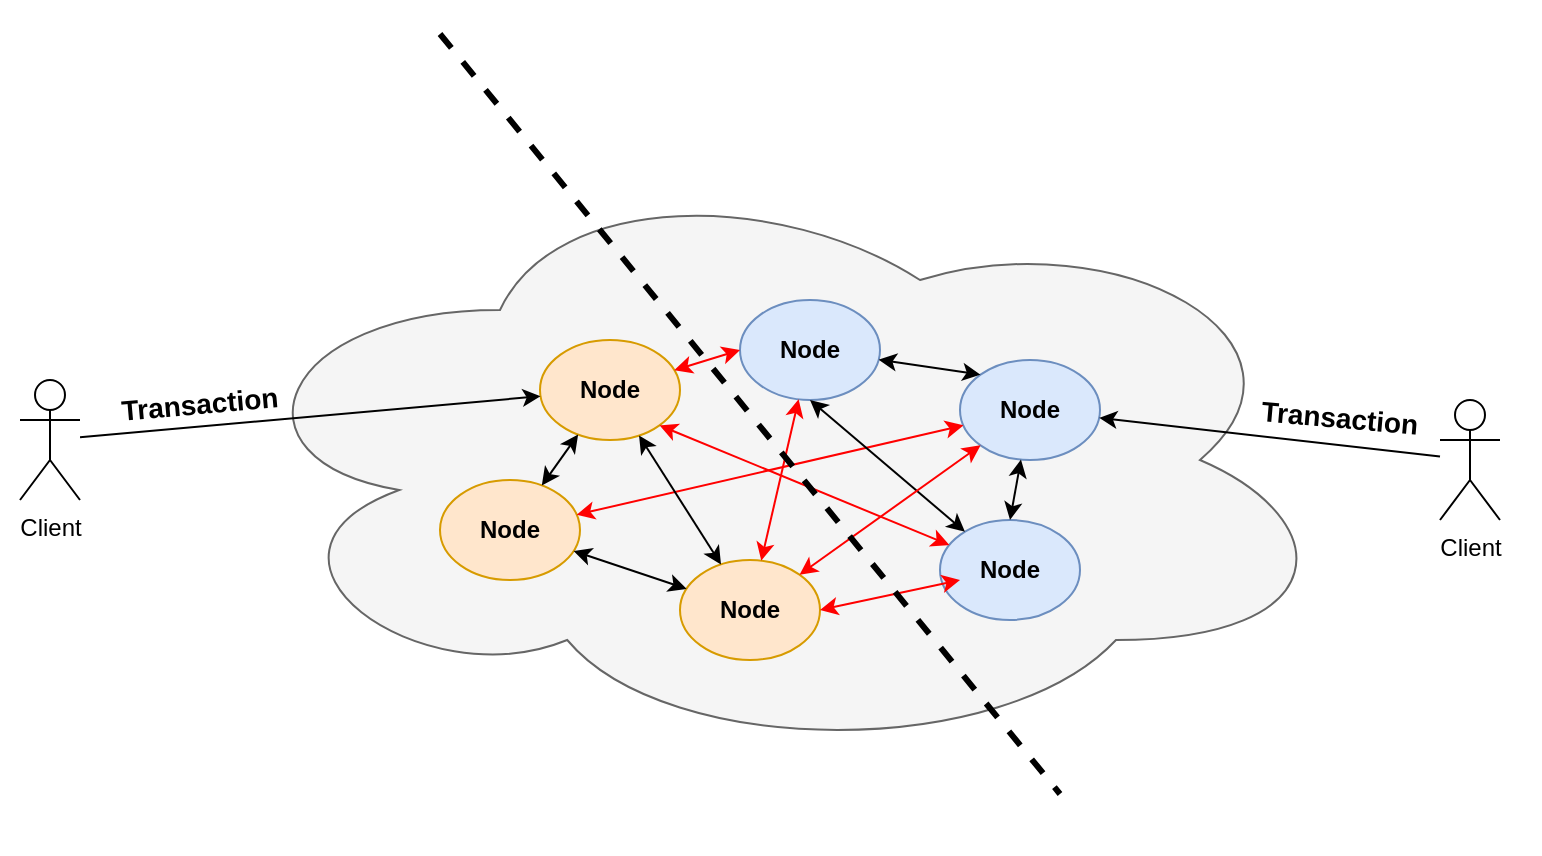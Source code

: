<mxfile version="19.0.2" type="device"><diagram id="w_VJUQS3JbPrciJHgT8m" name="Page-1"><mxGraphModel dx="1088" dy="1011" grid="1" gridSize="10" guides="1" tooltips="1" connect="1" arrows="1" fold="1" page="1" pageScale="1" pageWidth="850" pageHeight="1100" math="0" shadow="0"><root><mxCell id="0"/><mxCell id="1" parent="0"/><mxCell id="El8OqodBJN-iHn2UIUto-3" value="" style="rounded=0;whiteSpace=wrap;html=1;fontSize=14;strokeColor=none;" parent="1" vertex="1"><mxGeometry x="50" y="93" width="770" height="427" as="geometry"/></mxCell><mxCell id="El8OqodBJN-iHn2UIUto-4" value="Client" style="shape=umlActor;verticalLabelPosition=bottom;verticalAlign=top;html=1;outlineConnect=0;" parent="1" vertex="1"><mxGeometry x="60" y="283" width="30" height="60" as="geometry"/></mxCell><mxCell id="El8OqodBJN-iHn2UIUto-5" value="" style="ellipse;shape=cloud;whiteSpace=wrap;html=1;fillColor=#f5f5f5;strokeColor=#666666;fontColor=#333333;" parent="1" vertex="1"><mxGeometry x="160" y="173" width="560" height="300" as="geometry"/></mxCell><mxCell id="El8OqodBJN-iHn2UIUto-6" value="Node" style="ellipse;whiteSpace=wrap;html=1;fillColor=#ffe6cc;strokeColor=#d79b00;fontStyle=1" parent="1" vertex="1"><mxGeometry x="390" y="373" width="70" height="50" as="geometry"/></mxCell><mxCell id="El8OqodBJN-iHn2UIUto-7" value="Node" style="ellipse;whiteSpace=wrap;html=1;fillColor=#dae8fc;strokeColor=#6c8ebf;fontStyle=1" parent="1" vertex="1"><mxGeometry x="420" y="243" width="70" height="50" as="geometry"/></mxCell><mxCell id="El8OqodBJN-iHn2UIUto-8" value="Node" style="ellipse;whiteSpace=wrap;html=1;fillColor=#ffe6cc;strokeColor=#d79b00;fontStyle=1" parent="1" vertex="1"><mxGeometry x="320" y="263" width="70" height="50" as="geometry"/></mxCell><mxCell id="El8OqodBJN-iHn2UIUto-9" value="Node" style="ellipse;whiteSpace=wrap;html=1;fillColor=#ffe6cc;strokeColor=#d79b00;fontStyle=1" parent="1" vertex="1"><mxGeometry x="270" y="333" width="70" height="50" as="geometry"/></mxCell><mxCell id="El8OqodBJN-iHn2UIUto-10" value="Node" style="ellipse;whiteSpace=wrap;html=1;fillColor=#dae8fc;strokeColor=#6c8ebf;fontStyle=1" parent="1" vertex="1"><mxGeometry x="530" y="273" width="70" height="50" as="geometry"/></mxCell><mxCell id="El8OqodBJN-iHn2UIUto-11" value="Node" style="ellipse;whiteSpace=wrap;html=1;fillColor=#dae8fc;strokeColor=#6c8ebf;fontStyle=1" parent="1" vertex="1"><mxGeometry x="520" y="353" width="70" height="50" as="geometry"/></mxCell><mxCell id="El8OqodBJN-iHn2UIUto-12" value="" style="endArrow=classic;startArrow=classic;html=1;rounded=1;" parent="1" source="El8OqodBJN-iHn2UIUto-9" target="El8OqodBJN-iHn2UIUto-6" edge="1"><mxGeometry width="50" height="50" relative="1" as="geometry"><mxPoint x="370" y="533" as="sourcePoint"/><mxPoint x="420" y="483" as="targetPoint"/></mxGeometry></mxCell><mxCell id="El8OqodBJN-iHn2UIUto-13" value="" style="endArrow=classic;startArrow=classic;html=1;rounded=1;strokeColor=#FF0000;" parent="1" source="El8OqodBJN-iHn2UIUto-9" target="El8OqodBJN-iHn2UIUto-10" edge="1"><mxGeometry width="50" height="50" relative="1" as="geometry"><mxPoint x="320" y="333" as="sourcePoint"/><mxPoint x="370" y="283" as="targetPoint"/></mxGeometry></mxCell><mxCell id="El8OqodBJN-iHn2UIUto-14" value="" style="endArrow=classic;startArrow=classic;html=1;rounded=1;" parent="1" source="El8OqodBJN-iHn2UIUto-8" target="El8OqodBJN-iHn2UIUto-9" edge="1"><mxGeometry width="50" height="50" relative="1" as="geometry"><mxPoint x="346.781" y="378.473" as="sourcePoint"/><mxPoint x="403.284" y="397.428" as="targetPoint"/></mxGeometry></mxCell><mxCell id="El8OqodBJN-iHn2UIUto-15" value="" style="endArrow=classic;startArrow=classic;html=1;rounded=1;entryX=1;entryY=0.5;entryDx=0;entryDy=0;exitX=0.143;exitY=0.6;exitDx=0;exitDy=0;exitPerimeter=0;strokeColor=#FF0000;" parent="1" source="El8OqodBJN-iHn2UIUto-11" target="El8OqodBJN-iHn2UIUto-6" edge="1"><mxGeometry width="50" height="50" relative="1" as="geometry"><mxPoint x="348.933" y="320.21" as="sourcePoint"/><mxPoint x="330.906" y="345.731" as="targetPoint"/></mxGeometry></mxCell><mxCell id="El8OqodBJN-iHn2UIUto-16" value="" style="endArrow=classic;startArrow=classic;html=1;rounded=1;entryX=0.5;entryY=0;entryDx=0;entryDy=0;" parent="1" source="El8OqodBJN-iHn2UIUto-10" target="El8OqodBJN-iHn2UIUto-11" edge="1"><mxGeometry width="50" height="50" relative="1" as="geometry"><mxPoint x="540.01" y="393" as="sourcePoint"/><mxPoint x="470" y="408" as="targetPoint"/></mxGeometry></mxCell><mxCell id="El8OqodBJN-iHn2UIUto-17" value="" style="endArrow=classic;startArrow=classic;html=1;rounded=1;entryX=0;entryY=0;entryDx=0;entryDy=0;" parent="1" source="El8OqodBJN-iHn2UIUto-7" target="El8OqodBJN-iHn2UIUto-10" edge="1"><mxGeometry width="50" height="50" relative="1" as="geometry"><mxPoint x="490" y="263" as="sourcePoint"/><mxPoint x="565" y="363" as="targetPoint"/></mxGeometry></mxCell><mxCell id="El8OqodBJN-iHn2UIUto-18" value="" style="endArrow=classic;startArrow=classic;html=1;rounded=1;entryX=0;entryY=0.5;entryDx=0;entryDy=0;strokeColor=#FF0000;" parent="1" source="El8OqodBJN-iHn2UIUto-8" target="El8OqodBJN-iHn2UIUto-7" edge="1"><mxGeometry width="50" height="50" relative="1" as="geometry"><mxPoint x="499.336" y="282.847" as="sourcePoint"/><mxPoint x="550.251" y="290.322" as="targetPoint"/></mxGeometry></mxCell><mxCell id="El8OqodBJN-iHn2UIUto-19" value="" style="endArrow=classic;startArrow=classic;html=1;rounded=1;" parent="1" source="El8OqodBJN-iHn2UIUto-8" target="El8OqodBJN-iHn2UIUto-6" edge="1"><mxGeometry width="50" height="50" relative="1" as="geometry"><mxPoint x="397.144" y="288.109" as="sourcePoint"/><mxPoint x="430" y="278" as="targetPoint"/></mxGeometry></mxCell><mxCell id="El8OqodBJN-iHn2UIUto-20" value="" style="endArrow=classic;startArrow=classic;html=1;rounded=1;exitX=0.5;exitY=1;exitDx=0;exitDy=0;" parent="1" source="El8OqodBJN-iHn2UIUto-7" target="El8OqodBJN-iHn2UIUto-11" edge="1"><mxGeometry width="50" height="50" relative="1" as="geometry"><mxPoint x="379.404" y="320.785" as="sourcePoint"/><mxPoint x="420.517" y="385.241" as="targetPoint"/></mxGeometry></mxCell><mxCell id="El8OqodBJN-iHn2UIUto-21" value="" style="endArrow=classic;startArrow=classic;html=1;rounded=1;entryX=0;entryY=1;entryDx=0;entryDy=0;strokeColor=#FF0000;" parent="1" source="El8OqodBJN-iHn2UIUto-6" target="El8OqodBJN-iHn2UIUto-10" edge="1"><mxGeometry width="50" height="50" relative="1" as="geometry"><mxPoint x="465" y="303" as="sourcePoint"/><mxPoint x="542.483" y="368.861" as="targetPoint"/></mxGeometry></mxCell><mxCell id="El8OqodBJN-iHn2UIUto-22" value="" style="endArrow=classic;startArrow=classic;html=1;rounded=1;strokeColor=#FF0000;" parent="1" source="El8OqodBJN-iHn2UIUto-6" target="El8OqodBJN-iHn2UIUto-7" edge="1"><mxGeometry width="50" height="50" relative="1" as="geometry"><mxPoint x="459.77" y="390.338" as="sourcePoint"/><mxPoint x="550.251" y="325.678" as="targetPoint"/></mxGeometry></mxCell><mxCell id="El8OqodBJN-iHn2UIUto-23" value="" style="endArrow=classic;startArrow=classic;html=1;rounded=1;entryX=1;entryY=1;entryDx=0;entryDy=0;strokeColor=#FF0000;" parent="1" source="El8OqodBJN-iHn2UIUto-11" target="El8OqodBJN-iHn2UIUto-8" edge="1"><mxGeometry width="50" height="50" relative="1" as="geometry"><mxPoint x="440.64" y="383.327" as="sourcePoint"/><mxPoint x="459.308" y="302.667" as="targetPoint"/></mxGeometry></mxCell><mxCell id="El8OqodBJN-iHn2UIUto-24" value="" style="endArrow=classic;html=1;rounded=1;" parent="1" source="El8OqodBJN-iHn2UIUto-4" target="El8OqodBJN-iHn2UIUto-8" edge="1"><mxGeometry width="50" height="50" relative="1" as="geometry"><mxPoint x="370" y="533" as="sourcePoint"/><mxPoint x="420" y="483" as="targetPoint"/></mxGeometry></mxCell><mxCell id="El8OqodBJN-iHn2UIUto-25" value="&lt;font style=&quot;font-size: 14px;&quot;&gt;&lt;b&gt;Transaction&lt;/b&gt;&lt;/font&gt;" style="text;html=1;strokeColor=none;fillColor=none;align=center;verticalAlign=middle;whiteSpace=wrap;rounded=0;rotation=-5;" parent="1" vertex="1"><mxGeometry x="120" y="280" width="60" height="30" as="geometry"/></mxCell><mxCell id="El8OqodBJN-iHn2UIUto-26" value="Client" style="shape=umlActor;verticalLabelPosition=bottom;verticalAlign=top;html=1;outlineConnect=0;" parent="1" vertex="1"><mxGeometry x="770" y="293" width="30" height="60" as="geometry"/></mxCell><mxCell id="El8OqodBJN-iHn2UIUto-27" value="" style="endArrow=classic;html=1;rounded=1;" parent="1" source="El8OqodBJN-iHn2UIUto-26" target="El8OqodBJN-iHn2UIUto-10" edge="1"><mxGeometry width="50" height="50" relative="1" as="geometry"><mxPoint x="1130" y="543" as="sourcePoint"/><mxPoint x="1080.27" y="301.101" as="targetPoint"/></mxGeometry></mxCell><mxCell id="El8OqodBJN-iHn2UIUto-28" value="&lt;font style=&quot;font-size: 14px;&quot;&gt;&lt;b&gt;Transaction&lt;/b&gt;&lt;/font&gt;" style="text;html=1;strokeColor=none;fillColor=none;align=center;verticalAlign=middle;whiteSpace=wrap;rounded=0;rotation=5;" parent="1" vertex="1"><mxGeometry x="690" y="287" width="60" height="30" as="geometry"/></mxCell><mxCell id="El8OqodBJN-iHn2UIUto-29" value="" style="endArrow=none;dashed=1;html=1;rounded=0;strokeWidth=3;" parent="1" edge="1"><mxGeometry width="50" height="50" relative="1" as="geometry"><mxPoint x="270" y="110" as="sourcePoint"/><mxPoint x="580" y="490" as="targetPoint"/></mxGeometry></mxCell></root></mxGraphModel></diagram></mxfile>